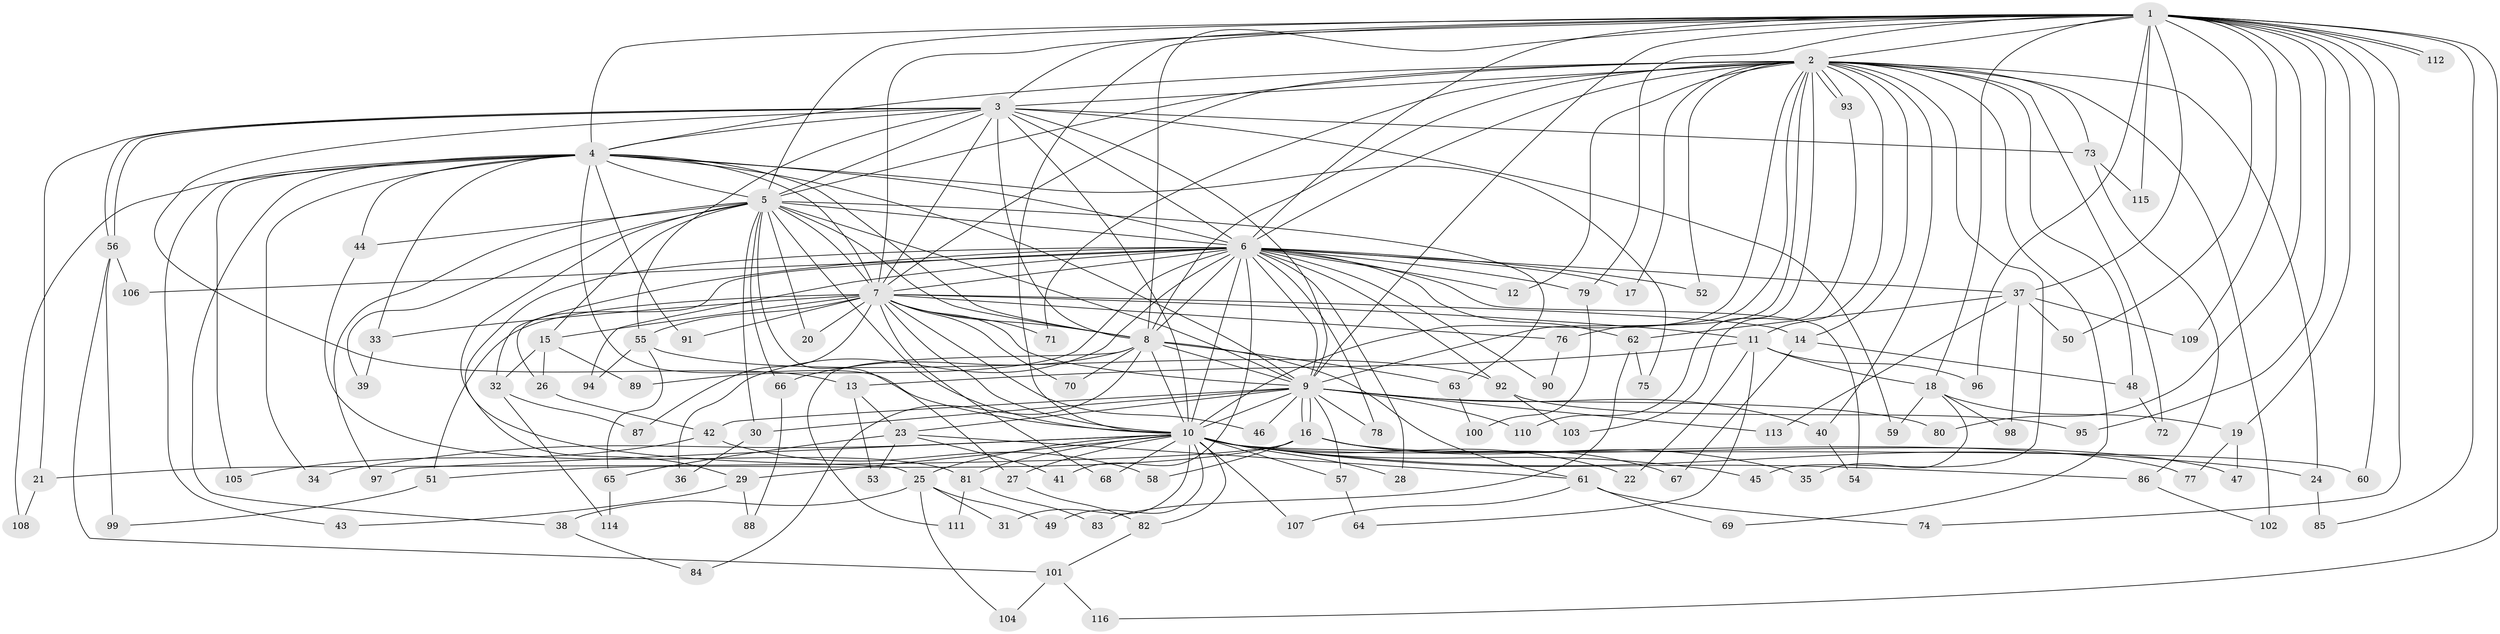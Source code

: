 // Generated by graph-tools (version 1.1) at 2025/01/03/09/25 03:01:16]
// undirected, 116 vertices, 257 edges
graph export_dot {
graph [start="1"]
  node [color=gray90,style=filled];
  1;
  2;
  3;
  4;
  5;
  6;
  7;
  8;
  9;
  10;
  11;
  12;
  13;
  14;
  15;
  16;
  17;
  18;
  19;
  20;
  21;
  22;
  23;
  24;
  25;
  26;
  27;
  28;
  29;
  30;
  31;
  32;
  33;
  34;
  35;
  36;
  37;
  38;
  39;
  40;
  41;
  42;
  43;
  44;
  45;
  46;
  47;
  48;
  49;
  50;
  51;
  52;
  53;
  54;
  55;
  56;
  57;
  58;
  59;
  60;
  61;
  62;
  63;
  64;
  65;
  66;
  67;
  68;
  69;
  70;
  71;
  72;
  73;
  74;
  75;
  76;
  77;
  78;
  79;
  80;
  81;
  82;
  83;
  84;
  85;
  86;
  87;
  88;
  89;
  90;
  91;
  92;
  93;
  94;
  95;
  96;
  97;
  98;
  99;
  100;
  101;
  102;
  103;
  104;
  105;
  106;
  107;
  108;
  109;
  110;
  111;
  112;
  113;
  114;
  115;
  116;
  1 -- 2;
  1 -- 3;
  1 -- 4;
  1 -- 5;
  1 -- 6;
  1 -- 7;
  1 -- 8;
  1 -- 9;
  1 -- 10;
  1 -- 18;
  1 -- 19;
  1 -- 37;
  1 -- 50;
  1 -- 60;
  1 -- 74;
  1 -- 79;
  1 -- 80;
  1 -- 85;
  1 -- 95;
  1 -- 96;
  1 -- 109;
  1 -- 112;
  1 -- 112;
  1 -- 115;
  1 -- 116;
  2 -- 3;
  2 -- 4;
  2 -- 5;
  2 -- 6;
  2 -- 7;
  2 -- 8;
  2 -- 9;
  2 -- 10;
  2 -- 11;
  2 -- 12;
  2 -- 14;
  2 -- 17;
  2 -- 24;
  2 -- 40;
  2 -- 45;
  2 -- 48;
  2 -- 52;
  2 -- 69;
  2 -- 71;
  2 -- 72;
  2 -- 73;
  2 -- 76;
  2 -- 93;
  2 -- 93;
  2 -- 102;
  2 -- 110;
  3 -- 4;
  3 -- 5;
  3 -- 6;
  3 -- 7;
  3 -- 8;
  3 -- 9;
  3 -- 10;
  3 -- 13;
  3 -- 21;
  3 -- 55;
  3 -- 56;
  3 -- 56;
  3 -- 59;
  3 -- 73;
  4 -- 5;
  4 -- 6;
  4 -- 7;
  4 -- 8;
  4 -- 9;
  4 -- 10;
  4 -- 33;
  4 -- 34;
  4 -- 38;
  4 -- 43;
  4 -- 44;
  4 -- 75;
  4 -- 91;
  4 -- 105;
  4 -- 108;
  5 -- 6;
  5 -- 7;
  5 -- 8;
  5 -- 9;
  5 -- 10;
  5 -- 15;
  5 -- 20;
  5 -- 25;
  5 -- 27;
  5 -- 30;
  5 -- 39;
  5 -- 44;
  5 -- 63;
  5 -- 66;
  5 -- 97;
  6 -- 7;
  6 -- 8;
  6 -- 9;
  6 -- 10;
  6 -- 12;
  6 -- 17;
  6 -- 26;
  6 -- 28;
  6 -- 29;
  6 -- 32;
  6 -- 36;
  6 -- 37;
  6 -- 41;
  6 -- 52;
  6 -- 54;
  6 -- 62;
  6 -- 78;
  6 -- 79;
  6 -- 89;
  6 -- 90;
  6 -- 92;
  6 -- 94;
  6 -- 106;
  7 -- 8;
  7 -- 9;
  7 -- 10;
  7 -- 11;
  7 -- 14;
  7 -- 15;
  7 -- 20;
  7 -- 33;
  7 -- 46;
  7 -- 51;
  7 -- 55;
  7 -- 68;
  7 -- 70;
  7 -- 71;
  7 -- 76;
  7 -- 87;
  7 -- 91;
  8 -- 9;
  8 -- 10;
  8 -- 61;
  8 -- 63;
  8 -- 66;
  8 -- 70;
  8 -- 84;
  8 -- 111;
  9 -- 10;
  9 -- 16;
  9 -- 16;
  9 -- 23;
  9 -- 30;
  9 -- 40;
  9 -- 42;
  9 -- 46;
  9 -- 57;
  9 -- 78;
  9 -- 80;
  9 -- 110;
  9 -- 113;
  10 -- 22;
  10 -- 24;
  10 -- 25;
  10 -- 27;
  10 -- 28;
  10 -- 29;
  10 -- 31;
  10 -- 34;
  10 -- 45;
  10 -- 49;
  10 -- 57;
  10 -- 60;
  10 -- 68;
  10 -- 77;
  10 -- 81;
  10 -- 82;
  10 -- 86;
  10 -- 97;
  10 -- 107;
  11 -- 13;
  11 -- 18;
  11 -- 22;
  11 -- 64;
  11 -- 96;
  13 -- 23;
  13 -- 53;
  14 -- 48;
  14 -- 67;
  15 -- 26;
  15 -- 32;
  15 -- 89;
  16 -- 21;
  16 -- 35;
  16 -- 47;
  16 -- 51;
  16 -- 58;
  16 -- 67;
  18 -- 19;
  18 -- 35;
  18 -- 59;
  18 -- 98;
  19 -- 47;
  19 -- 77;
  21 -- 108;
  23 -- 41;
  23 -- 53;
  23 -- 61;
  23 -- 65;
  24 -- 85;
  25 -- 31;
  25 -- 38;
  25 -- 49;
  25 -- 104;
  26 -- 42;
  27 -- 82;
  29 -- 43;
  29 -- 88;
  30 -- 36;
  32 -- 87;
  32 -- 114;
  33 -- 39;
  37 -- 50;
  37 -- 62;
  37 -- 98;
  37 -- 109;
  37 -- 113;
  38 -- 84;
  40 -- 54;
  42 -- 58;
  42 -- 105;
  44 -- 81;
  48 -- 72;
  51 -- 99;
  55 -- 65;
  55 -- 92;
  55 -- 94;
  56 -- 99;
  56 -- 101;
  56 -- 106;
  57 -- 64;
  61 -- 69;
  61 -- 74;
  61 -- 107;
  62 -- 75;
  62 -- 83;
  63 -- 100;
  65 -- 114;
  66 -- 88;
  73 -- 86;
  73 -- 115;
  76 -- 90;
  79 -- 100;
  81 -- 83;
  81 -- 111;
  82 -- 101;
  86 -- 102;
  92 -- 95;
  92 -- 103;
  93 -- 103;
  101 -- 104;
  101 -- 116;
}
